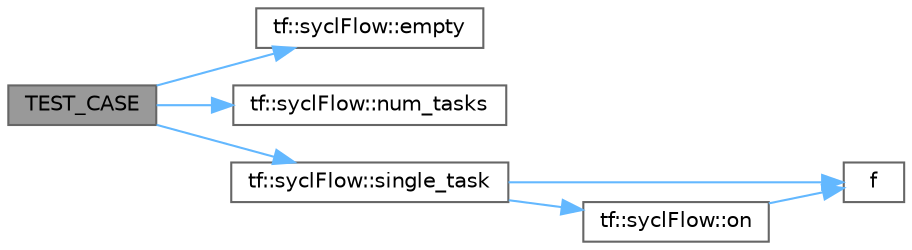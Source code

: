 digraph "TEST_CASE"
{
 // LATEX_PDF_SIZE
  bgcolor="transparent";
  edge [fontname=Helvetica,fontsize=10,labelfontname=Helvetica,labelfontsize=10];
  node [fontname=Helvetica,fontsize=10,shape=box,height=0.2,width=0.4];
  rankdir="LR";
  Node1 [id="Node000001",label="TEST_CASE",height=0.2,width=0.4,color="gray40", fillcolor="grey60", style="filled", fontcolor="black",tooltip=" "];
  Node1 -> Node2 [id="edge1_Node000001_Node000002",color="steelblue1",style="solid",tooltip=" "];
  Node2 [id="Node000002",label="tf::syclFlow::empty",height=0.2,width=0.4,color="grey40", fillcolor="white", style="filled",URL="$classtf_1_1sycl_flow.html#a0e33d2d4f26e52a55690d17f77d467b0",tooltip="queries the emptiness of the graph"];
  Node1 -> Node3 [id="edge2_Node000001_Node000003",color="steelblue1",style="solid",tooltip=" "];
  Node3 [id="Node000003",label="tf::syclFlow::num_tasks",height=0.2,width=0.4,color="grey40", fillcolor="white", style="filled",URL="$classtf_1_1sycl_flow.html#aedcc6b3363f98c68762e7fb32ea45406",tooltip="queries the number of tasks"];
  Node1 -> Node4 [id="edge3_Node000001_Node000004",color="steelblue1",style="solid",tooltip=" "];
  Node4 [id="Node000004",label="tf::syclFlow::single_task",height=0.2,width=0.4,color="grey40", fillcolor="white", style="filled",URL="$classtf_1_1sycl_flow.html#a05ff6f331b6cf48e21ae7f0d6aea9094",tooltip="invokes a SYCL kernel function using only one thread"];
  Node4 -> Node5 [id="edge4_Node000004_Node000005",color="steelblue1",style="solid",tooltip=" "];
  Node5 [id="Node000005",label="f",height=0.2,width=0.4,color="grey40", fillcolor="white", style="filled",URL="$cxx11__tensor__map_8cpp.html#a7f507fea02198f6cb81c86640c7b1a4e",tooltip=" "];
  Node4 -> Node6 [id="edge5_Node000004_Node000006",color="steelblue1",style="solid",tooltip=" "];
  Node6 [id="Node000006",label="tf::syclFlow::on",height=0.2,width=0.4,color="grey40", fillcolor="white", style="filled",URL="$classtf_1_1sycl_flow.html#a20b79581d27eaed2812ffb14dc821a64",tooltip="creates a task that launches the given command group function object"];
  Node6 -> Node5 [id="edge6_Node000006_Node000005",color="steelblue1",style="solid",tooltip=" "];
}
